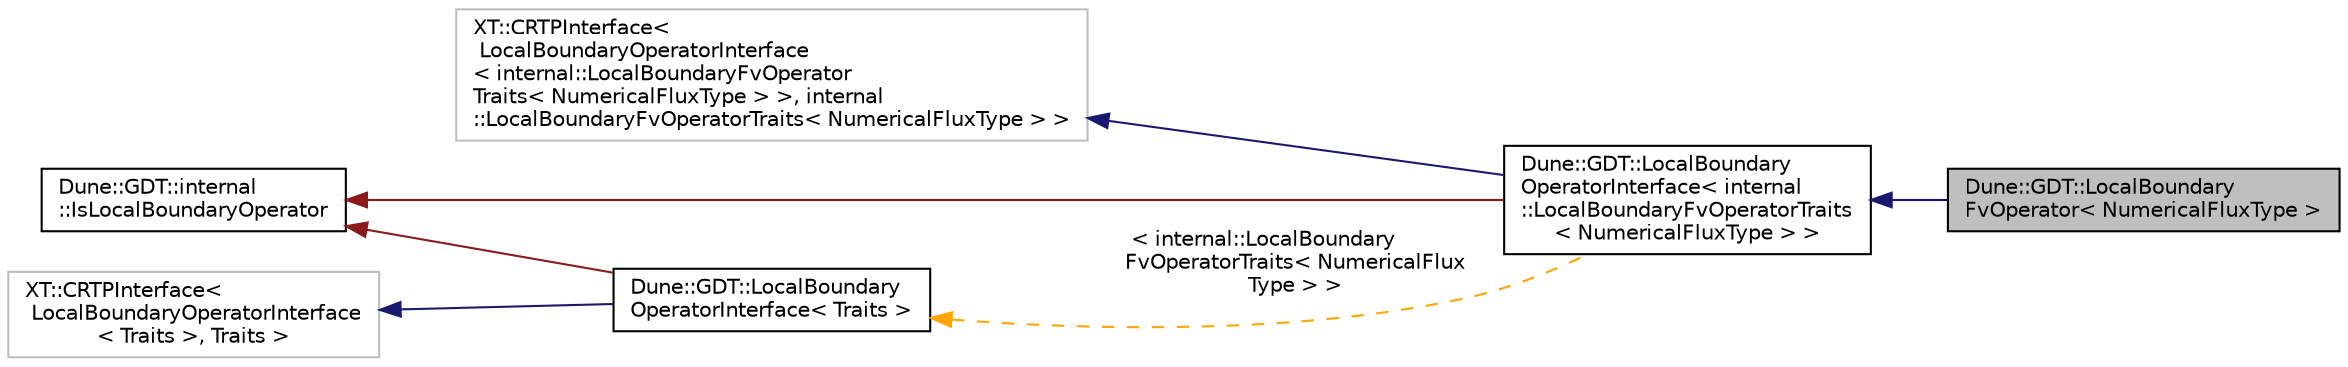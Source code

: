 digraph "Dune::GDT::LocalBoundaryFvOperator&lt; NumericalFluxType &gt;"
{
  edge [fontname="Helvetica",fontsize="10",labelfontname="Helvetica",labelfontsize="10"];
  node [fontname="Helvetica",fontsize="10",shape=record];
  rankdir="LR";
  Node0 [label="Dune::GDT::LocalBoundary\lFvOperator\< NumericalFluxType \>",height=0.2,width=0.4,color="black", fillcolor="grey75", style="filled", fontcolor="black"];
  Node1 -> Node0 [dir="back",color="midnightblue",fontsize="10",style="solid",fontname="Helvetica"];
  Node1 [label="Dune::GDT::LocalBoundary\lOperatorInterface\< internal\l::LocalBoundaryFvOperatorTraits\l\< NumericalFluxType \> \>",height=0.2,width=0.4,color="black", fillcolor="white", style="filled",URL="$a01708.html"];
  Node2 -> Node1 [dir="back",color="midnightblue",fontsize="10",style="solid",fontname="Helvetica"];
  Node2 [label="XT::CRTPInterface\<\l LocalBoundaryOperatorInterface\l\< internal::LocalBoundaryFvOperator\lTraits\< NumericalFluxType \> \>, internal\l::LocalBoundaryFvOperatorTraits\< NumericalFluxType \> \>",height=0.2,width=0.4,color="grey75", fillcolor="white", style="filled"];
  Node3 -> Node1 [dir="back",color="firebrick4",fontsize="10",style="solid",fontname="Helvetica"];
  Node3 [label="Dune::GDT::internal\l::IsLocalBoundaryOperator",height=0.2,width=0.4,color="black", fillcolor="white", style="filled",URL="$a01696.html"];
  Node4 -> Node1 [dir="back",color="orange",fontsize="10",style="dashed",label=" \< internal::LocalBoundary\lFvOperatorTraits\< NumericalFlux\lType \> \>" ,fontname="Helvetica"];
  Node4 [label="Dune::GDT::LocalBoundary\lOperatorInterface\< Traits \>",height=0.2,width=0.4,color="black", fillcolor="white", style="filled",URL="$a01708.html"];
  Node5 -> Node4 [dir="back",color="midnightblue",fontsize="10",style="solid",fontname="Helvetica"];
  Node5 [label="XT::CRTPInterface\<\l LocalBoundaryOperatorInterface\l\< Traits \>, Traits \>",height=0.2,width=0.4,color="grey75", fillcolor="white", style="filled"];
  Node3 -> Node4 [dir="back",color="firebrick4",fontsize="10",style="solid",fontname="Helvetica"];
}
